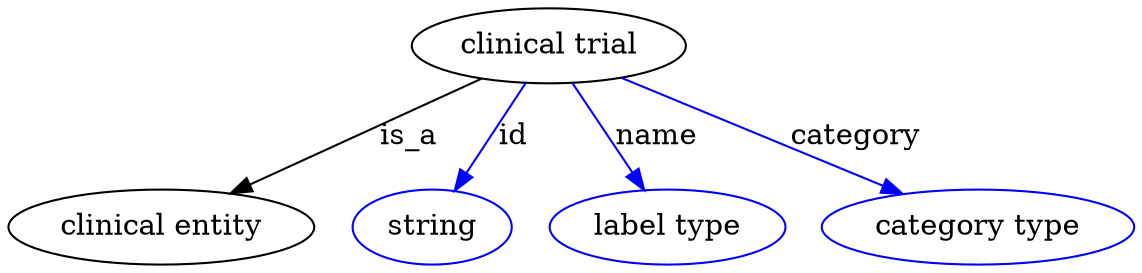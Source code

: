 digraph {
	graph [bb="0,0,441.64,123"];
	node [label="\N"];
	"clinical trial"	[height=0.5,
		label="clinical trial",
		pos="214.14,105",
		width=1.4804];
	"clinical entity"	[height=0.5,
		pos="59.145,18",
		width=1.6429];
	"clinical trial" -> "clinical entity"	[label=is_a,
		lp="157.14,61.5",
		pos="e,86.484,33.992 187.5,89.388 162.15,75.486 123.8,54.455 95.617,39.001"];
	id	[color=blue,
		height=0.5,
		label=string,
		pos="167.14,18",
		width=0.84854];
	"clinical trial" -> id	[color=blue,
		label=id,
		lp="199.64,61.5",
		pos="e,176.25,35.469 204.86,87.207 198.12,75.021 188.89,58.318 181.24,44.491",
		style=solid];
	name	[color=blue,
		height=0.5,
		label="label type",
		pos="261.14,18",
		width=1.2638];
	"clinical trial" -> name	[color=blue,
		label=name,
		lp="256.64,61.5",
		pos="e,251.88,35.758 223.43,87.207 230.13,75.099 239.29,58.533 246.9,44.759",
		style=solid];
	category	[color=blue,
		height=0.5,
		label="category type",
		pos="383.14,18",
		width=1.6249];
	"clinical trial" -> category	[color=blue,
		label=category,
		lp="332.64,61.5",
		pos="e,354.05,33.632 242.81,89.581 270.89,75.459 313.86,53.849 344.85,38.262",
		style=solid];
}
